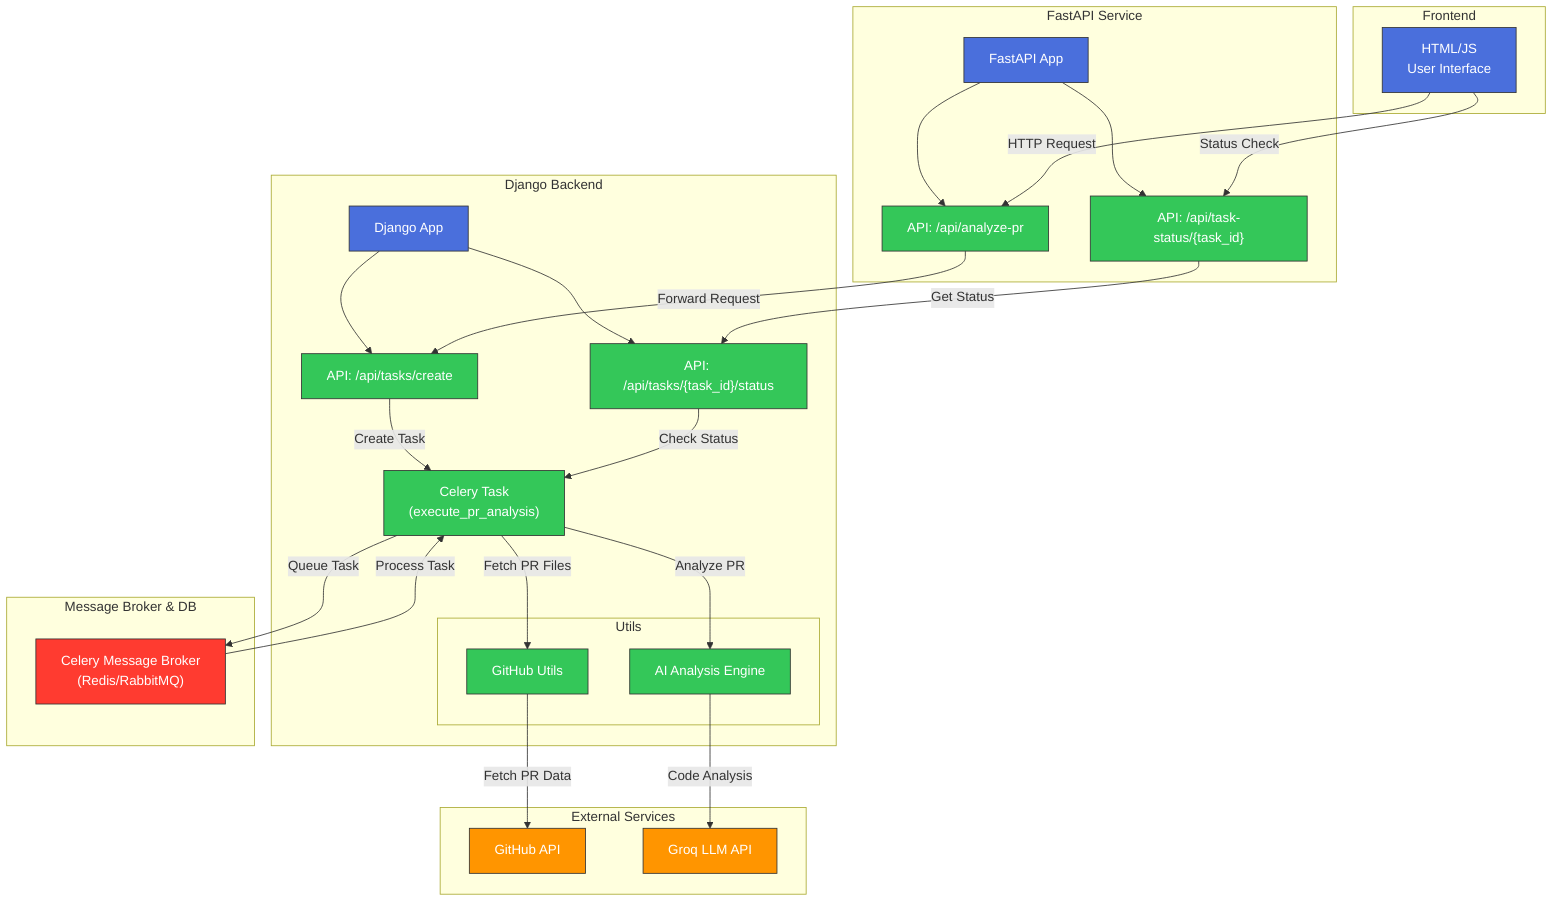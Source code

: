 flowchart TB
    subgraph "Frontend"
        UI["HTML/JS\nUser Interface"]
    end

    subgraph "FastAPI Service"
        FE["FastAPI App"]
        FE_API1["API: /api/analyze-pr"]
        FE_API2["API: /api/task-status/{task_id}"]
        FE --> FE_API1
        FE --> FE_API2
    end

    subgraph "Django Backend"
        DJ["Django App"]
        DJ_API1["API: /api/tasks/create"]
        DJ_API2["API: /api/tasks/{task_id}/status"]
        DJ --> DJ_API1
        DJ --> DJ_API2
        
        subgraph "Utils"
            GitHub["GitHub Utils"]
            AIAgent["AI Analysis Engine"]
        end
        
        CeleryTask["Celery Task\n(execute_pr_analysis)"]
    end

    subgraph "External Services"
        GithubAPI["GitHub API"]
        GroqAPI["Groq LLM API"]
    end

    subgraph "Message Broker & DB"
        CeleryBroker["Celery Message Broker\n(Redis/RabbitMQ)"]
    end

    %% Frontend to FastAPI connections
    UI -->|HTTP Request| FE_API1
    UI -->|Status Check| FE_API2

    %% FastAPI to Django connections
    FE_API1 -->|Forward Request| DJ_API1
    FE_API2 -->|Get Status| DJ_API2

    %% Django internal flow
    DJ_API1 -->|Create Task| CeleryTask
    CeleryTask -->|Queue Task| CeleryBroker
    CeleryBroker -->|Process Task| CeleryTask
    CeleryTask -->|Analyze PR| AIAgent
    CeleryTask -->|Fetch PR Files| GitHub
    DJ_API2 -->|Check Status| CeleryTask

    %% External API connections
    GitHub -->|Fetch PR Data| GithubAPI
    AIAgent -->|Code Analysis| GroqAPI

    classDef primary fill:#4A6FDC,stroke:#333,stroke-width:1px,color:white;
    classDef secondary fill:#34C759,stroke:#333,stroke-width:1px,color:white;
    classDef external fill:#FF9500,stroke:#333,stroke-width:1px,color:white;
    classDef broker fill:#FF3B30,stroke:#333,stroke-width:1px,color:white;

    class UI,FE,DJ primary;
    class FE_API1,FE_API2,DJ_API1,DJ_API2,CeleryTask,GitHub,AIAgent secondary;
    class GithubAPI,GroqAPI external;
    class CeleryBroker broker;